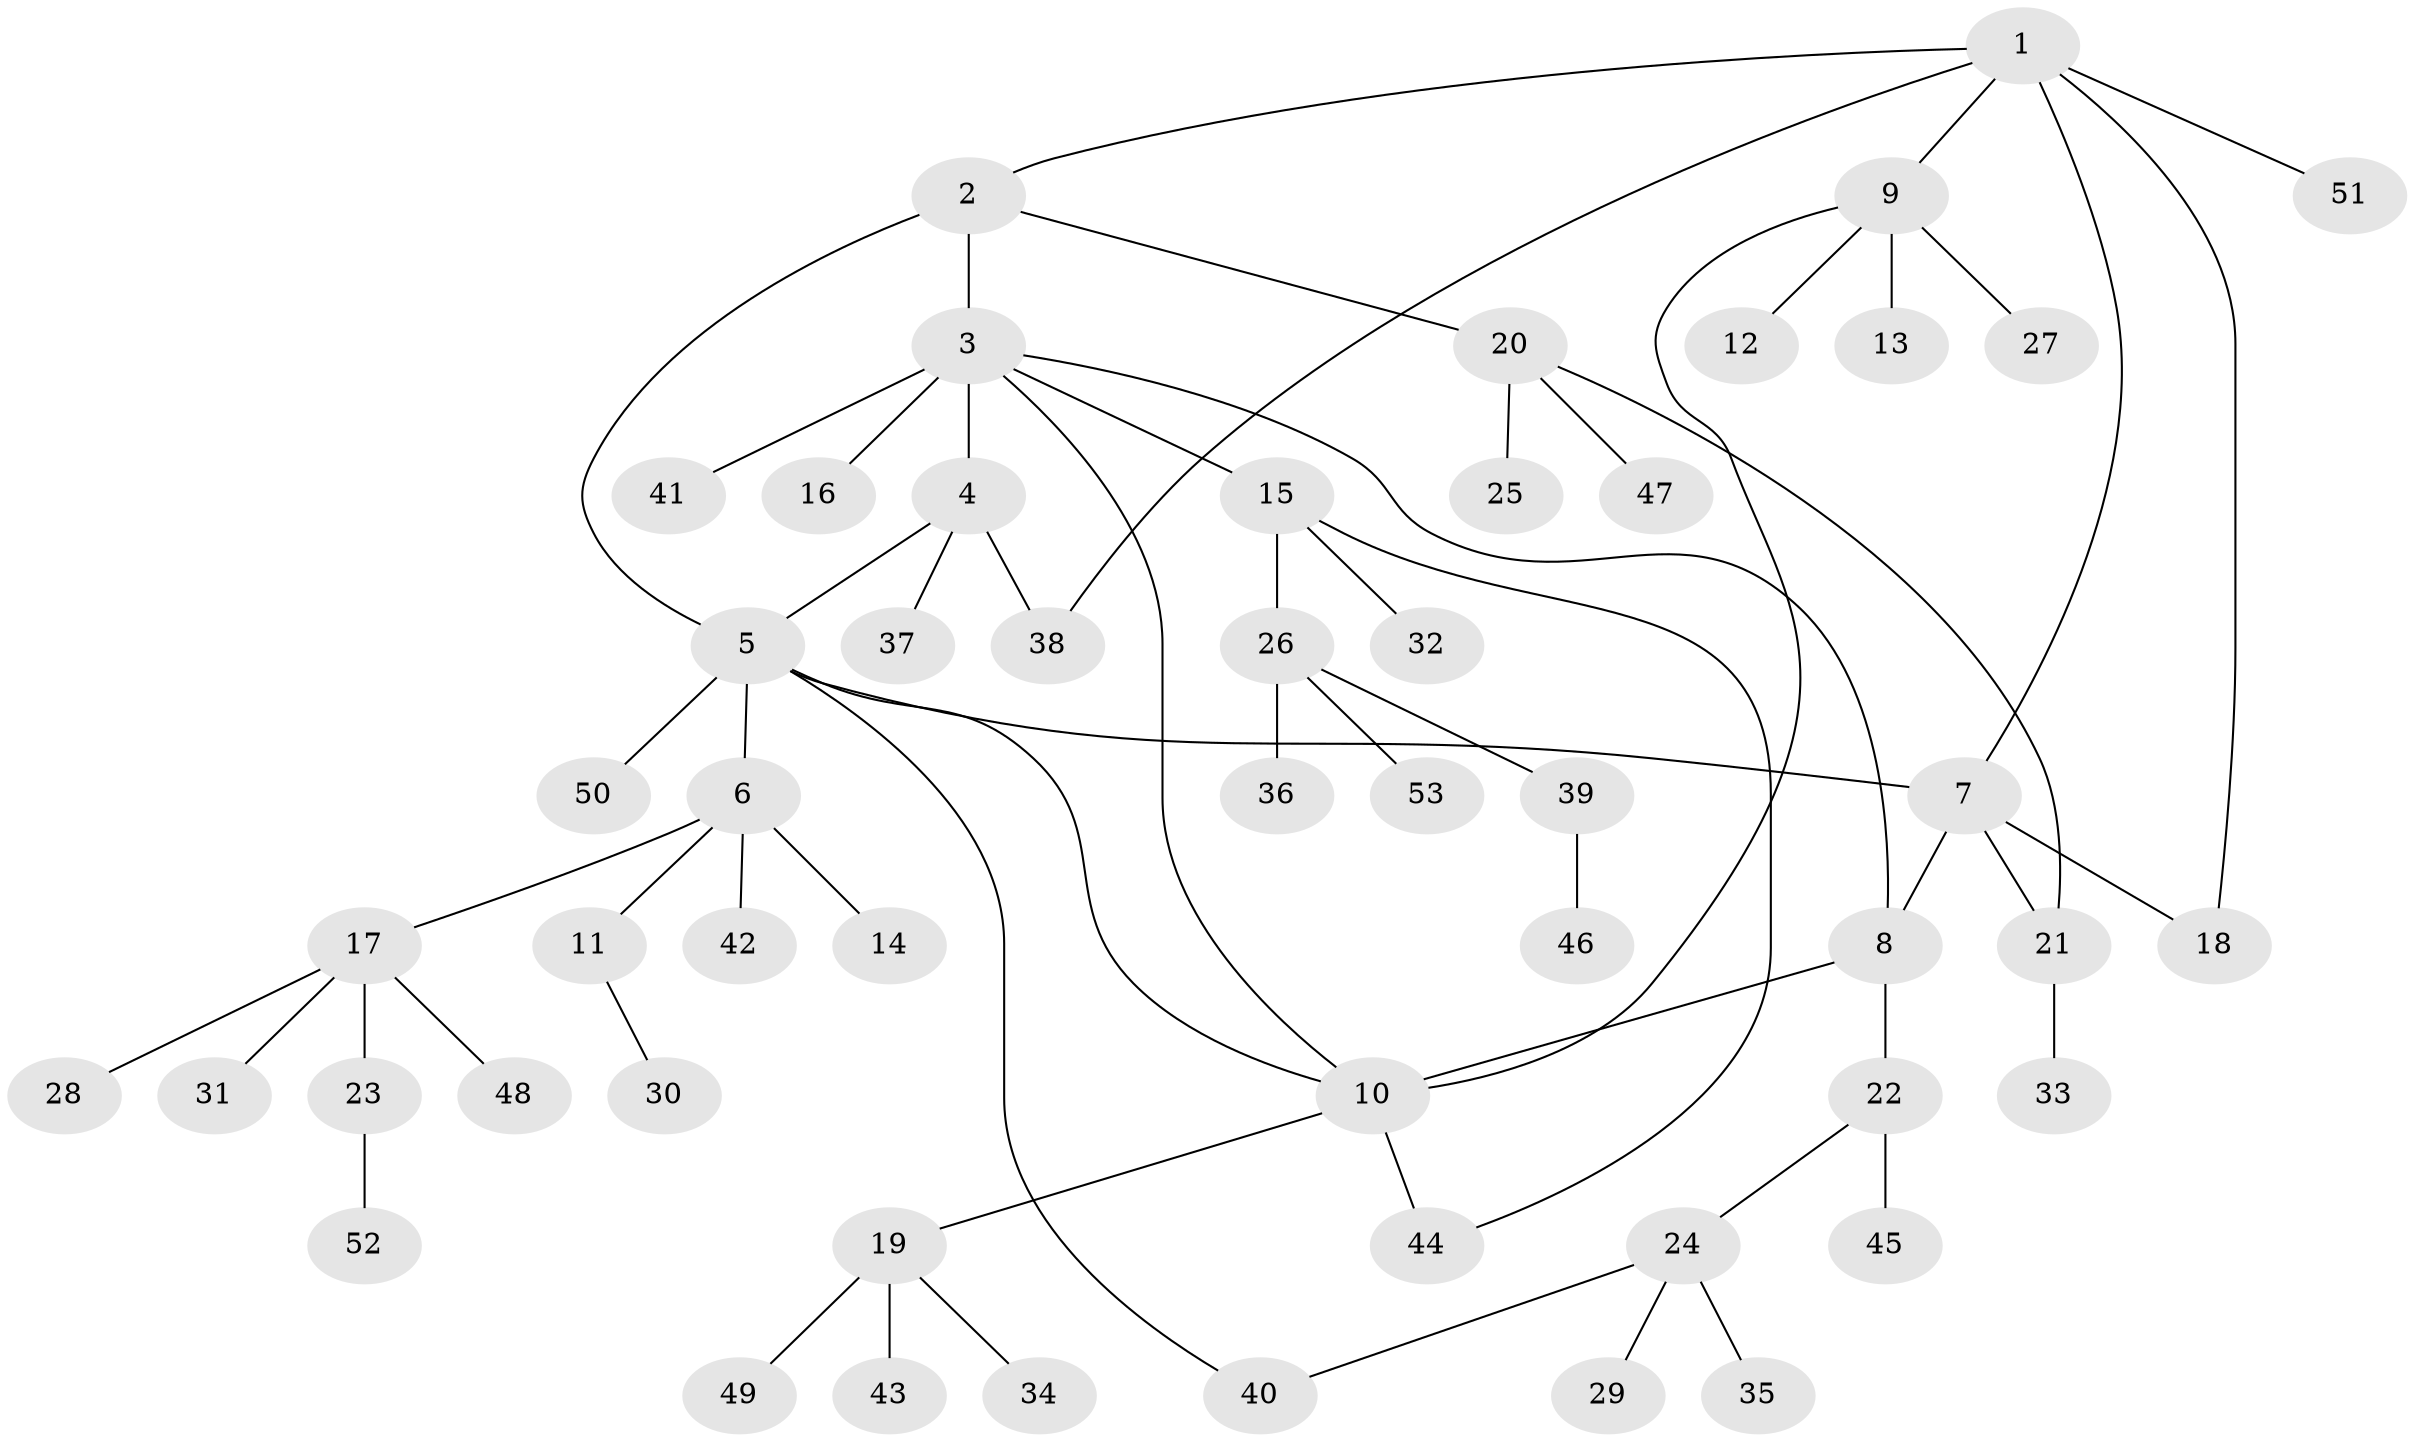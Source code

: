 // coarse degree distribution, {5: 0.0625, 7: 0.0625, 6: 0.0625, 2: 0.4375, 3: 0.125, 1: 0.25}
// Generated by graph-tools (version 1.1) at 2025/52/03/04/25 22:52:25]
// undirected, 53 vertices, 63 edges
graph export_dot {
  node [color=gray90,style=filled];
  1;
  2;
  3;
  4;
  5;
  6;
  7;
  8;
  9;
  10;
  11;
  12;
  13;
  14;
  15;
  16;
  17;
  18;
  19;
  20;
  21;
  22;
  23;
  24;
  25;
  26;
  27;
  28;
  29;
  30;
  31;
  32;
  33;
  34;
  35;
  36;
  37;
  38;
  39;
  40;
  41;
  42;
  43;
  44;
  45;
  46;
  47;
  48;
  49;
  50;
  51;
  52;
  53;
  1 -- 2;
  1 -- 7;
  1 -- 9;
  1 -- 18;
  1 -- 38;
  1 -- 51;
  2 -- 3;
  2 -- 5;
  2 -- 20;
  3 -- 4;
  3 -- 8;
  3 -- 10;
  3 -- 15;
  3 -- 16;
  3 -- 41;
  4 -- 5;
  4 -- 37;
  4 -- 38;
  5 -- 6;
  5 -- 7;
  5 -- 10;
  5 -- 40;
  5 -- 50;
  6 -- 11;
  6 -- 14;
  6 -- 17;
  6 -- 42;
  7 -- 8;
  7 -- 18;
  7 -- 21;
  8 -- 10;
  8 -- 22;
  9 -- 10;
  9 -- 12;
  9 -- 13;
  9 -- 27;
  10 -- 19;
  10 -- 44;
  11 -- 30;
  15 -- 26;
  15 -- 32;
  15 -- 44;
  17 -- 23;
  17 -- 28;
  17 -- 31;
  17 -- 48;
  19 -- 34;
  19 -- 43;
  19 -- 49;
  20 -- 21;
  20 -- 25;
  20 -- 47;
  21 -- 33;
  22 -- 24;
  22 -- 45;
  23 -- 52;
  24 -- 29;
  24 -- 35;
  24 -- 40;
  26 -- 36;
  26 -- 39;
  26 -- 53;
  39 -- 46;
}
